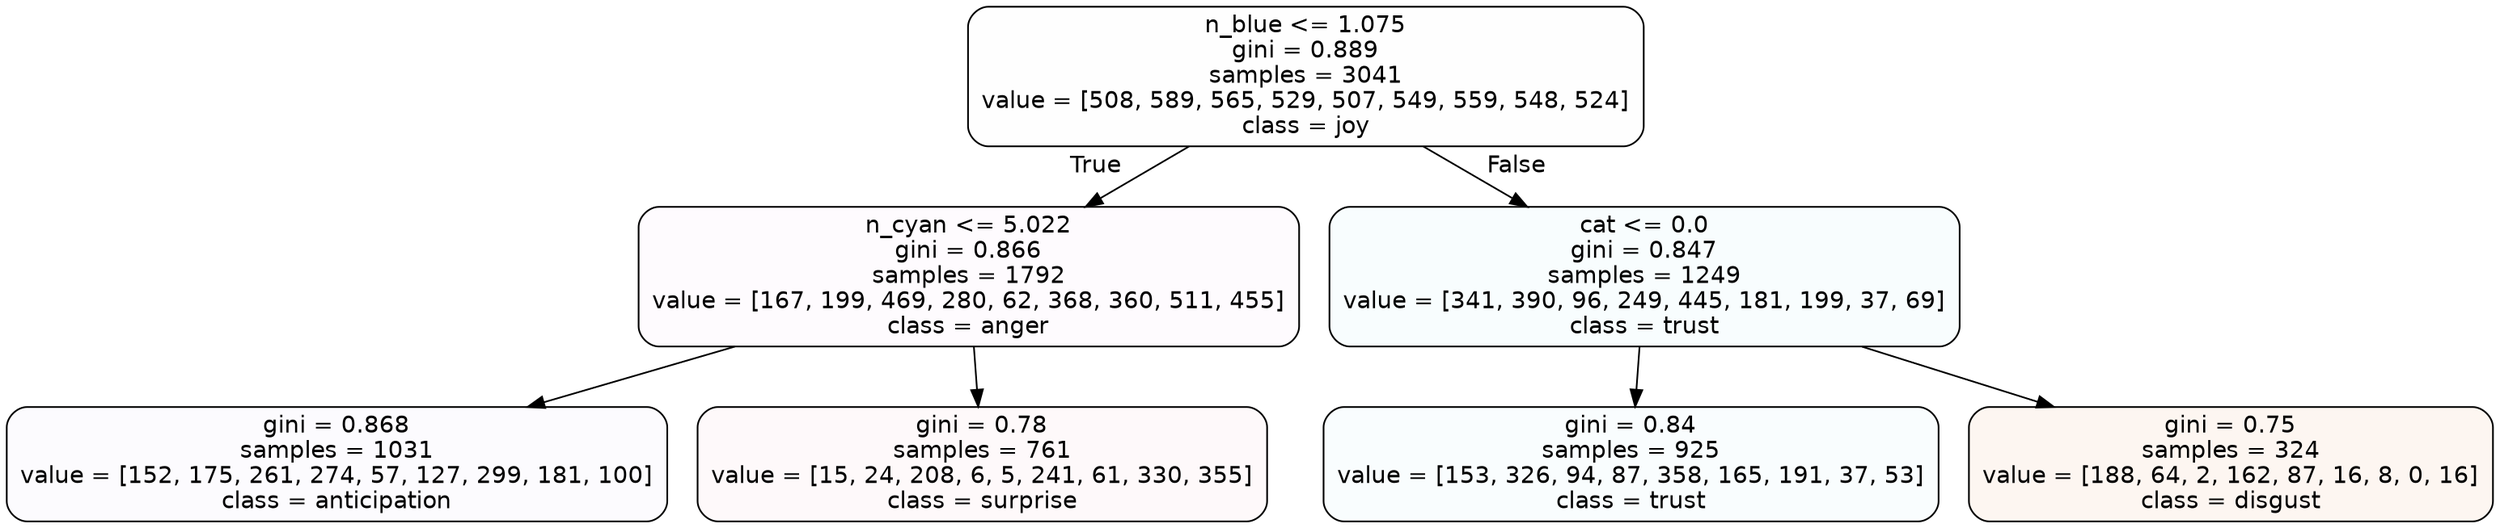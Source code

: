 digraph Tree {
node [shape=box, style="filled, rounded", color="black", fontname=helvetica] ;
edge [fontname=helvetica] ;
0 [label="n_blue <= 1.075\ngini = 0.889\nsamples = 3041\nvalue = [508, 589, 565, 529, 507, 549, 559, 548, 524]\nclass = joy", fillcolor="#d7e53901"] ;
1 [label="n_cyan <= 5.022\ngini = 0.866\nsamples = 1792\nvalue = [167, 199, 469, 280, 62, 368, 360, 511, 455]\nclass = anger", fillcolor="#e539d704"] ;
0 -> 1 [labeldistance=2.5, labelangle=45, headlabel="True"] ;
2 [label="gini = 0.868\nsamples = 1031\nvalue = [152, 175, 261, 274, 57, 127, 299, 181, 100]\nclass = anticipation", fillcolor="#8139e505"] ;
1 -> 2 ;
3 [label="gini = 0.78\nsamples = 761\nvalue = [15, 24, 208, 6, 5, 241, 61, 330, 355]\nclass = surprise", fillcolor="#e5396407"] ;
1 -> 3 ;
4 [label="cat <= 0.0\ngini = 0.847\nsamples = 1249\nvalue = [341, 390, 96, 249, 445, 181, 199, 37, 69]\nclass = trust", fillcolor="#39d7e509"] ;
0 -> 4 [labeldistance=2.5, labelangle=-45, headlabel="False"] ;
5 [label="gini = 0.84\nsamples = 925\nvalue = [153, 326, 94, 87, 358, 165, 191, 37, 53]\nclass = trust", fillcolor="#39d7e507"] ;
4 -> 5 ;
6 [label="gini = 0.75\nsamples = 324\nvalue = [188, 64, 2, 162, 87, 16, 8, 0, 16]\nclass = disgust", fillcolor="#e5813911"] ;
4 -> 6 ;
}